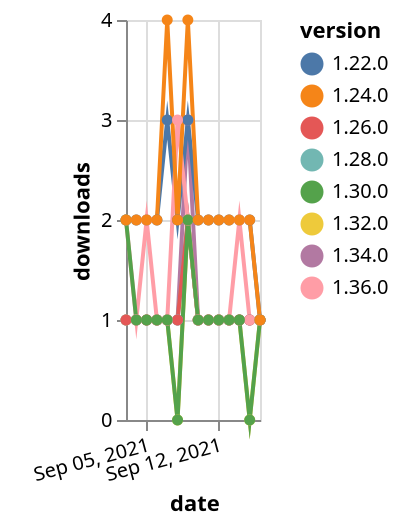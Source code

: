 {"$schema": "https://vega.github.io/schema/vega-lite/v5.json", "description": "A simple bar chart with embedded data.", "data": {"values": [{"date": "2021-09-03", "total": 177, "delta": 1, "version": "1.34.0"}, {"date": "2021-09-04", "total": 178, "delta": 1, "version": "1.34.0"}, {"date": "2021-09-05", "total": 179, "delta": 1, "version": "1.34.0"}, {"date": "2021-09-06", "total": 180, "delta": 1, "version": "1.34.0"}, {"date": "2021-09-07", "total": 181, "delta": 1, "version": "1.34.0"}, {"date": "2021-09-08", "total": 182, "delta": 1, "version": "1.34.0"}, {"date": "2021-09-09", "total": 185, "delta": 3, "version": "1.34.0"}, {"date": "2021-09-10", "total": 186, "delta": 1, "version": "1.34.0"}, {"date": "2021-09-11", "total": 187, "delta": 1, "version": "1.34.0"}, {"date": "2021-09-12", "total": 188, "delta": 1, "version": "1.34.0"}, {"date": "2021-09-13", "total": 189, "delta": 1, "version": "1.34.0"}, {"date": "2021-09-14", "total": 190, "delta": 1, "version": "1.34.0"}, {"date": "2021-09-15", "total": 191, "delta": 1, "version": "1.34.0"}, {"date": "2021-09-16", "total": 192, "delta": 1, "version": "1.34.0"}, {"date": "2021-09-03", "total": 159, "delta": 1, "version": "1.32.0"}, {"date": "2021-09-04", "total": 160, "delta": 1, "version": "1.32.0"}, {"date": "2021-09-05", "total": 161, "delta": 1, "version": "1.32.0"}, {"date": "2021-09-06", "total": 162, "delta": 1, "version": "1.32.0"}, {"date": "2021-09-07", "total": 163, "delta": 1, "version": "1.32.0"}, {"date": "2021-09-08", "total": 163, "delta": 0, "version": "1.32.0"}, {"date": "2021-09-09", "total": 165, "delta": 2, "version": "1.32.0"}, {"date": "2021-09-10", "total": 166, "delta": 1, "version": "1.32.0"}, {"date": "2021-09-11", "total": 167, "delta": 1, "version": "1.32.0"}, {"date": "2021-09-12", "total": 168, "delta": 1, "version": "1.32.0"}, {"date": "2021-09-13", "total": 169, "delta": 1, "version": "1.32.0"}, {"date": "2021-09-14", "total": 170, "delta": 1, "version": "1.32.0"}, {"date": "2021-09-15", "total": 170, "delta": 0, "version": "1.32.0"}, {"date": "2021-09-16", "total": 171, "delta": 1, "version": "1.32.0"}, {"date": "2021-09-03", "total": 2353, "delta": 2, "version": "1.22.0"}, {"date": "2021-09-04", "total": 2355, "delta": 2, "version": "1.22.0"}, {"date": "2021-09-05", "total": 2357, "delta": 2, "version": "1.22.0"}, {"date": "2021-09-06", "total": 2359, "delta": 2, "version": "1.22.0"}, {"date": "2021-09-07", "total": 2362, "delta": 3, "version": "1.22.0"}, {"date": "2021-09-08", "total": 2364, "delta": 2, "version": "1.22.0"}, {"date": "2021-09-09", "total": 2367, "delta": 3, "version": "1.22.0"}, {"date": "2021-09-10", "total": 2369, "delta": 2, "version": "1.22.0"}, {"date": "2021-09-11", "total": 2371, "delta": 2, "version": "1.22.0"}, {"date": "2021-09-12", "total": 2373, "delta": 2, "version": "1.22.0"}, {"date": "2021-09-13", "total": 2375, "delta": 2, "version": "1.22.0"}, {"date": "2021-09-14", "total": 2377, "delta": 2, "version": "1.22.0"}, {"date": "2021-09-15", "total": 2379, "delta": 2, "version": "1.22.0"}, {"date": "2021-09-16", "total": 2380, "delta": 1, "version": "1.22.0"}, {"date": "2021-09-03", "total": 198, "delta": 1, "version": "1.28.0"}, {"date": "2021-09-04", "total": 199, "delta": 1, "version": "1.28.0"}, {"date": "2021-09-05", "total": 200, "delta": 1, "version": "1.28.0"}, {"date": "2021-09-06", "total": 201, "delta": 1, "version": "1.28.0"}, {"date": "2021-09-07", "total": 202, "delta": 1, "version": "1.28.0"}, {"date": "2021-09-08", "total": 203, "delta": 1, "version": "1.28.0"}, {"date": "2021-09-09", "total": 205, "delta": 2, "version": "1.28.0"}, {"date": "2021-09-10", "total": 206, "delta": 1, "version": "1.28.0"}, {"date": "2021-09-11", "total": 207, "delta": 1, "version": "1.28.0"}, {"date": "2021-09-12", "total": 208, "delta": 1, "version": "1.28.0"}, {"date": "2021-09-13", "total": 209, "delta": 1, "version": "1.28.0"}, {"date": "2021-09-14", "total": 210, "delta": 1, "version": "1.28.0"}, {"date": "2021-09-15", "total": 211, "delta": 1, "version": "1.28.0"}, {"date": "2021-09-16", "total": 212, "delta": 1, "version": "1.28.0"}, {"date": "2021-09-03", "total": 234, "delta": 1, "version": "1.26.0"}, {"date": "2021-09-04", "total": 235, "delta": 1, "version": "1.26.0"}, {"date": "2021-09-05", "total": 236, "delta": 1, "version": "1.26.0"}, {"date": "2021-09-06", "total": 237, "delta": 1, "version": "1.26.0"}, {"date": "2021-09-07", "total": 238, "delta": 1, "version": "1.26.0"}, {"date": "2021-09-08", "total": 239, "delta": 1, "version": "1.26.0"}, {"date": "2021-09-09", "total": 241, "delta": 2, "version": "1.26.0"}, {"date": "2021-09-10", "total": 242, "delta": 1, "version": "1.26.0"}, {"date": "2021-09-11", "total": 243, "delta": 1, "version": "1.26.0"}, {"date": "2021-09-12", "total": 244, "delta": 1, "version": "1.26.0"}, {"date": "2021-09-13", "total": 245, "delta": 1, "version": "1.26.0"}, {"date": "2021-09-14", "total": 246, "delta": 1, "version": "1.26.0"}, {"date": "2021-09-15", "total": 247, "delta": 1, "version": "1.26.0"}, {"date": "2021-09-16", "total": 248, "delta": 1, "version": "1.26.0"}, {"date": "2021-09-03", "total": 124, "delta": 2, "version": "1.36.0"}, {"date": "2021-09-04", "total": 125, "delta": 1, "version": "1.36.0"}, {"date": "2021-09-05", "total": 127, "delta": 2, "version": "1.36.0"}, {"date": "2021-09-06", "total": 128, "delta": 1, "version": "1.36.0"}, {"date": "2021-09-07", "total": 129, "delta": 1, "version": "1.36.0"}, {"date": "2021-09-08", "total": 132, "delta": 3, "version": "1.36.0"}, {"date": "2021-09-09", "total": 134, "delta": 2, "version": "1.36.0"}, {"date": "2021-09-10", "total": 135, "delta": 1, "version": "1.36.0"}, {"date": "2021-09-11", "total": 136, "delta": 1, "version": "1.36.0"}, {"date": "2021-09-12", "total": 137, "delta": 1, "version": "1.36.0"}, {"date": "2021-09-13", "total": 138, "delta": 1, "version": "1.36.0"}, {"date": "2021-09-14", "total": 140, "delta": 2, "version": "1.36.0"}, {"date": "2021-09-15", "total": 141, "delta": 1, "version": "1.36.0"}, {"date": "2021-09-16", "total": 142, "delta": 1, "version": "1.36.0"}, {"date": "2021-09-03", "total": 182, "delta": 2, "version": "1.30.0"}, {"date": "2021-09-04", "total": 183, "delta": 1, "version": "1.30.0"}, {"date": "2021-09-05", "total": 184, "delta": 1, "version": "1.30.0"}, {"date": "2021-09-06", "total": 185, "delta": 1, "version": "1.30.0"}, {"date": "2021-09-07", "total": 186, "delta": 1, "version": "1.30.0"}, {"date": "2021-09-08", "total": 186, "delta": 0, "version": "1.30.0"}, {"date": "2021-09-09", "total": 188, "delta": 2, "version": "1.30.0"}, {"date": "2021-09-10", "total": 189, "delta": 1, "version": "1.30.0"}, {"date": "2021-09-11", "total": 190, "delta": 1, "version": "1.30.0"}, {"date": "2021-09-12", "total": 191, "delta": 1, "version": "1.30.0"}, {"date": "2021-09-13", "total": 192, "delta": 1, "version": "1.30.0"}, {"date": "2021-09-14", "total": 193, "delta": 1, "version": "1.30.0"}, {"date": "2021-09-15", "total": 193, "delta": 0, "version": "1.30.0"}, {"date": "2021-09-16", "total": 194, "delta": 1, "version": "1.30.0"}, {"date": "2021-09-03", "total": 2521, "delta": 2, "version": "1.24.0"}, {"date": "2021-09-04", "total": 2523, "delta": 2, "version": "1.24.0"}, {"date": "2021-09-05", "total": 2525, "delta": 2, "version": "1.24.0"}, {"date": "2021-09-06", "total": 2527, "delta": 2, "version": "1.24.0"}, {"date": "2021-09-07", "total": 2531, "delta": 4, "version": "1.24.0"}, {"date": "2021-09-08", "total": 2533, "delta": 2, "version": "1.24.0"}, {"date": "2021-09-09", "total": 2537, "delta": 4, "version": "1.24.0"}, {"date": "2021-09-10", "total": 2539, "delta": 2, "version": "1.24.0"}, {"date": "2021-09-11", "total": 2541, "delta": 2, "version": "1.24.0"}, {"date": "2021-09-12", "total": 2543, "delta": 2, "version": "1.24.0"}, {"date": "2021-09-13", "total": 2545, "delta": 2, "version": "1.24.0"}, {"date": "2021-09-14", "total": 2547, "delta": 2, "version": "1.24.0"}, {"date": "2021-09-15", "total": 2549, "delta": 2, "version": "1.24.0"}, {"date": "2021-09-16", "total": 2550, "delta": 1, "version": "1.24.0"}]}, "width": "container", "mark": {"type": "line", "point": {"filled": true}}, "encoding": {"x": {"field": "date", "type": "temporal", "timeUnit": "yearmonthdate", "title": "date", "axis": {"labelAngle": -15}}, "y": {"field": "delta", "type": "quantitative", "title": "downloads"}, "color": {"field": "version", "type": "nominal"}, "tooltip": {"field": "delta"}}}